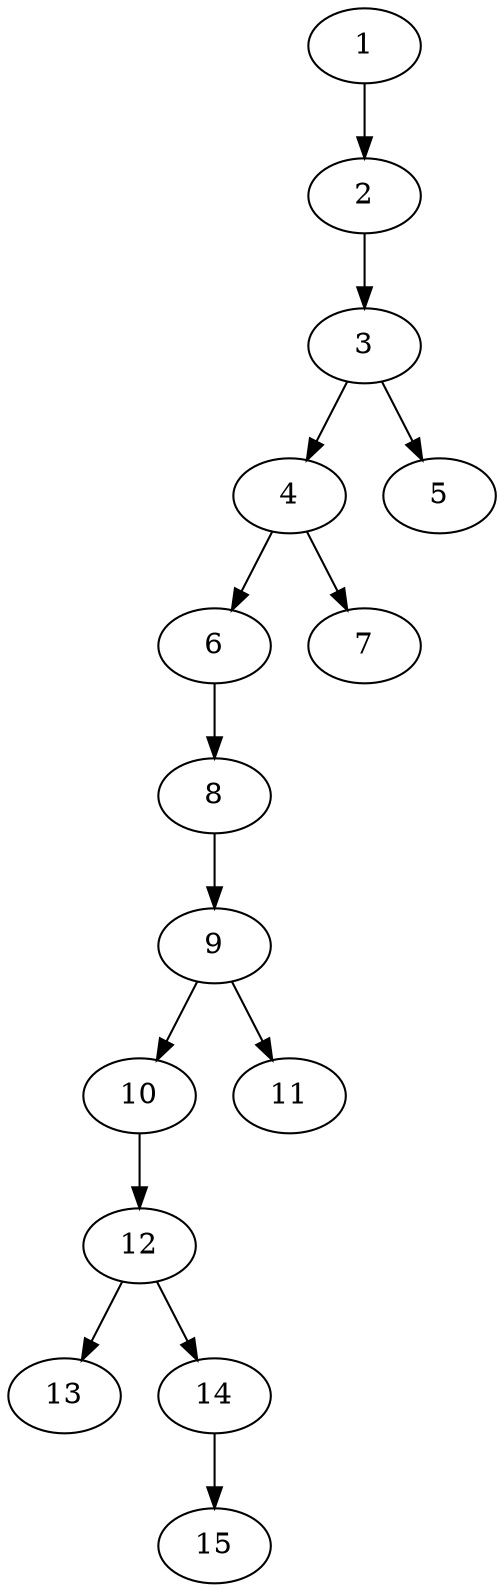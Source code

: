 // DAG (tier=1-easy, mode=data, n=15, ccr=0.325, fat=0.366, density=0.252, regular=0.706, jump=0.003, mindata=1048576, maxdata=8388608)
// DAG automatically generated by daggen at Sun Aug 24 16:33:33 2025
// /home/ermia/Project/Environments/daggen/bin/daggen --dot --ccr 0.325 --fat 0.366 --regular 0.706 --density 0.252 --jump 0.003 --mindata 1048576 --maxdata 8388608 -n 15 
digraph G {
  1 [size="16838845577006048", alpha="0.13", expect_size="8419422788503024"]
  1 -> 2 [size ="328204497715200"]
  2 [size="88139186113781694464", alpha="0.01", expect_size="44069593056890847232"]
  2 -> 3 [size ="158441645539328"]
  3 [size="19161339505537768", alpha="0.16", expect_size="9580669752768884"]
  3 -> 4 [size ="477918325112832"]
  3 -> 5 [size ="477918325112832"]
  4 [size="1512574267387019264", alpha="0.06", expect_size="756287133693509632"]
  4 -> 6 [size ="10541468745728"]
  4 -> 7 [size ="10541468745728"]
  5 [size="974988301204067328", alpha="0.03", expect_size="487494150602033664"]
  6 [size="34463672015307931648", alpha="0.05", expect_size="17231836007653965824"]
  6 -> 8 [size ="84722289999872"]
  7 [size="2122418621513728000", alpha="0.14", expect_size="1061209310756864000"]
  8 [size="45868248949120352", alpha="0.01", expect_size="22934124474560176"]
  8 -> 9 [size ="92741304320000"]
  9 [size="528414519451984128", alpha="0.06", expect_size="264207259725992064"]
  9 -> 10 [size ="411159240900608"]
  9 -> 11 [size ="411159240900608"]
  10 [size="10820569302625936", alpha="0.10", expect_size="5410284651312968"]
  10 -> 12 [size ="237150050189312"]
  11 [size="154919149329194624", alpha="0.05", expect_size="77459574664597312"]
  12 [size="38762721541357568000", alpha="0.02", expect_size="19381360770678784000"]
  12 -> 13 [size ="91628974899200"]
  12 -> 14 [size ="91628974899200"]
  13 [size="58686094769651712000", alpha="0.14", expect_size="29343047384825856000"]
  14 [size="377270644287116736", alpha="0.11", expect_size="188635322143558368"]
  14 -> 15 [size ="177040196108288"]
  15 [size="366169728548659392", alpha="0.18", expect_size="183084864274329696"]
}